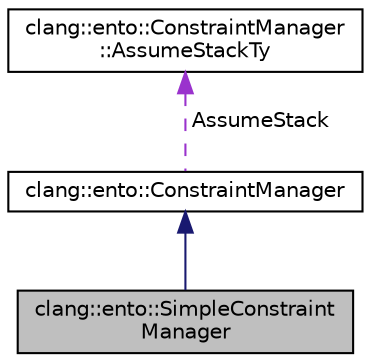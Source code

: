 digraph "clang::ento::SimpleConstraintManager"
{
 // LATEX_PDF_SIZE
  bgcolor="transparent";
  edge [fontname="Helvetica",fontsize="10",labelfontname="Helvetica",labelfontsize="10"];
  node [fontname="Helvetica",fontsize="10",shape=record];
  Node1 [label="clang::ento::SimpleConstraint\lManager",height=0.2,width=0.4,color="black", fillcolor="grey75", style="filled", fontcolor="black",tooltip=" "];
  Node2 -> Node1 [dir="back",color="midnightblue",fontsize="10",style="solid",fontname="Helvetica"];
  Node2 [label="clang::ento::ConstraintManager",height=0.2,width=0.4,color="black",URL="$classclang_1_1ento_1_1ConstraintManager.html",tooltip=" "];
  Node3 -> Node2 [dir="back",color="darkorchid3",fontsize="10",style="dashed",label=" AssumeStack" ,fontname="Helvetica"];
  Node3 [label="clang::ento::ConstraintManager\l::AssumeStackTy",height=0.2,width=0.4,color="black",URL="$classclang_1_1ento_1_1ConstraintManager_1_1AssumeStackTy.html",tooltip="A helper class to simulate the call stack of nested assume calls."];
}
